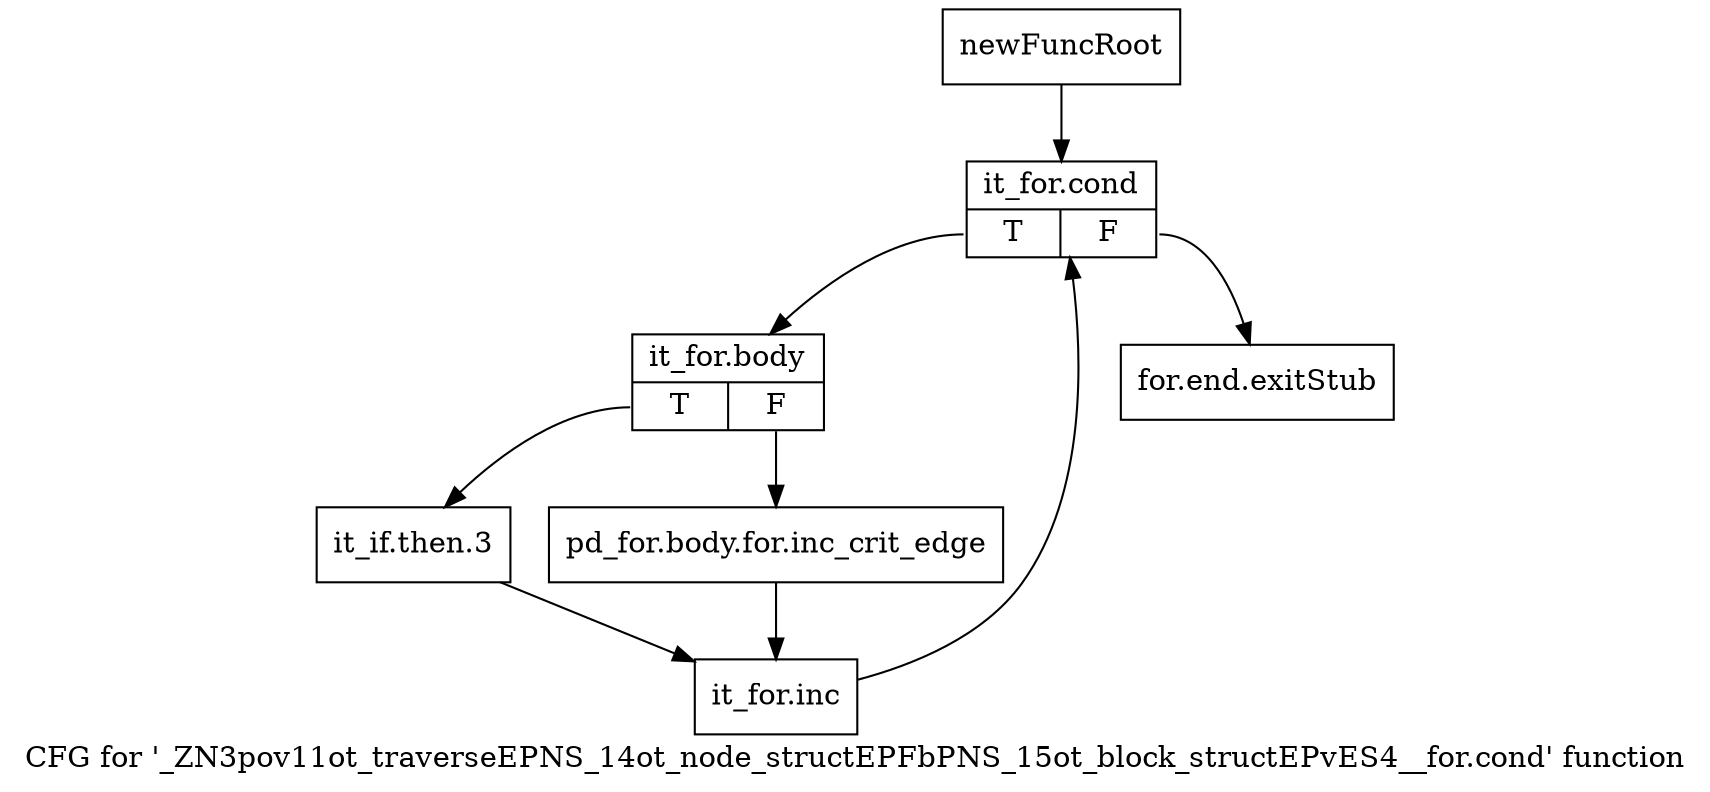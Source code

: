 digraph "CFG for '_ZN3pov11ot_traverseEPNS_14ot_node_structEPFbPNS_15ot_block_structEPvES4__for.cond' function" {
	label="CFG for '_ZN3pov11ot_traverseEPNS_14ot_node_structEPFbPNS_15ot_block_structEPvES4__for.cond' function";

	Node0x26deaa0 [shape=record,label="{newFuncRoot}"];
	Node0x26deaa0 -> Node0x26deb40;
	Node0x26deaf0 [shape=record,label="{for.end.exitStub}"];
	Node0x26deb40 [shape=record,label="{it_for.cond|{<s0>T|<s1>F}}"];
	Node0x26deb40:s0 -> Node0x26deb90;
	Node0x26deb40:s1 -> Node0x26deaf0;
	Node0x26deb90 [shape=record,label="{it_for.body|{<s0>T|<s1>F}}"];
	Node0x26deb90:s0 -> Node0x26dec30;
	Node0x26deb90:s1 -> Node0x26debe0;
	Node0x26debe0 [shape=record,label="{pd_for.body.for.inc_crit_edge}"];
	Node0x26debe0 -> Node0x26dec80;
	Node0x26dec30 [shape=record,label="{it_if.then.3}"];
	Node0x26dec30 -> Node0x26dec80;
	Node0x26dec80 [shape=record,label="{it_for.inc}"];
	Node0x26dec80 -> Node0x26deb40;
}
